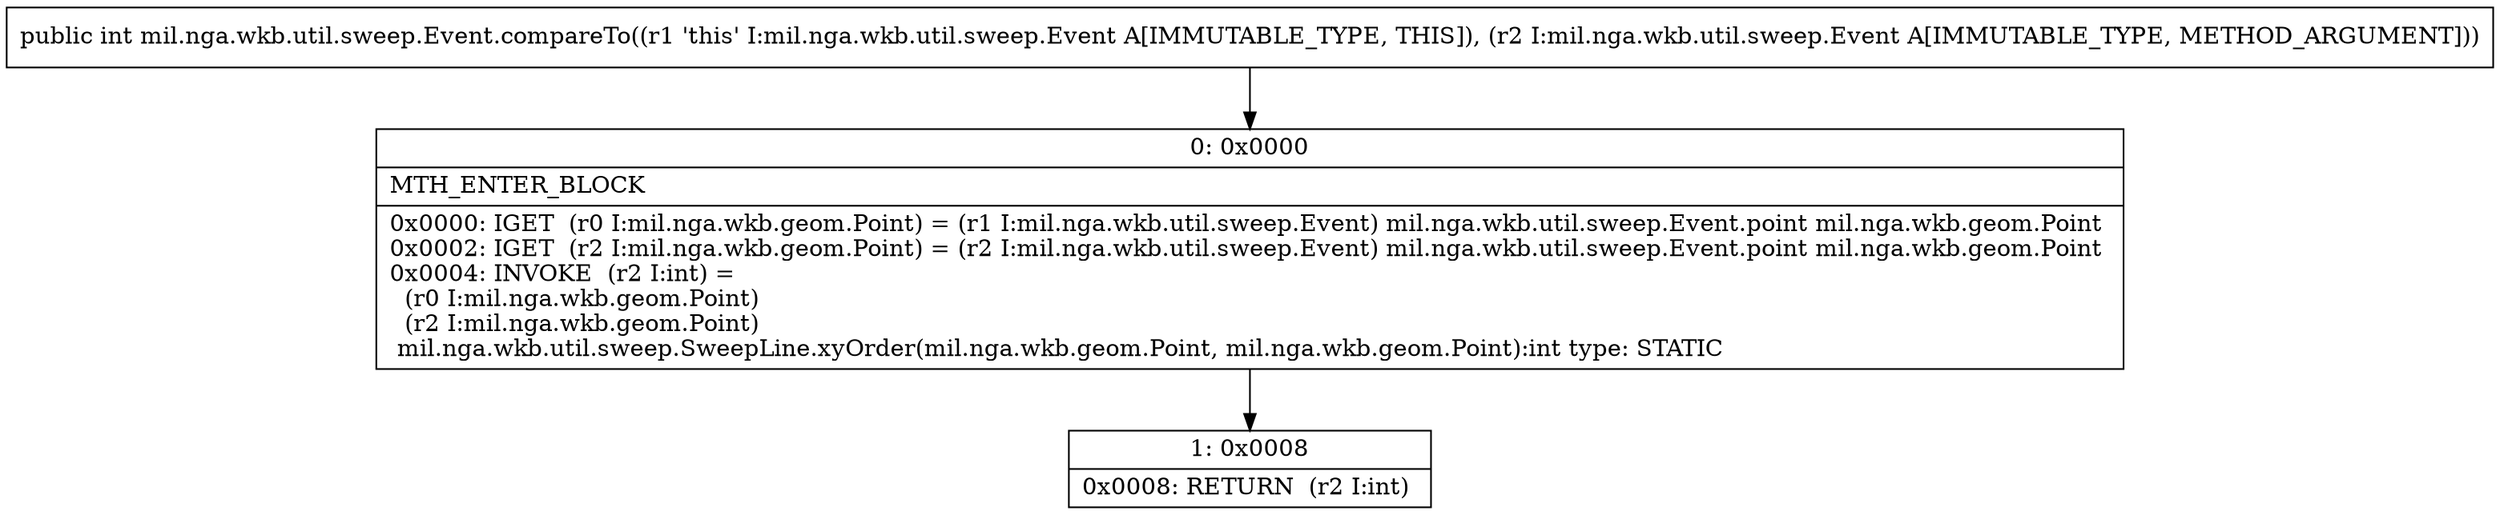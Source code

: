 digraph "CFG formil.nga.wkb.util.sweep.Event.compareTo(Lmil\/nga\/wkb\/util\/sweep\/Event;)I" {
Node_0 [shape=record,label="{0\:\ 0x0000|MTH_ENTER_BLOCK\l|0x0000: IGET  (r0 I:mil.nga.wkb.geom.Point) = (r1 I:mil.nga.wkb.util.sweep.Event) mil.nga.wkb.util.sweep.Event.point mil.nga.wkb.geom.Point \l0x0002: IGET  (r2 I:mil.nga.wkb.geom.Point) = (r2 I:mil.nga.wkb.util.sweep.Event) mil.nga.wkb.util.sweep.Event.point mil.nga.wkb.geom.Point \l0x0004: INVOKE  (r2 I:int) = \l  (r0 I:mil.nga.wkb.geom.Point)\l  (r2 I:mil.nga.wkb.geom.Point)\l mil.nga.wkb.util.sweep.SweepLine.xyOrder(mil.nga.wkb.geom.Point, mil.nga.wkb.geom.Point):int type: STATIC \l}"];
Node_1 [shape=record,label="{1\:\ 0x0008|0x0008: RETURN  (r2 I:int) \l}"];
MethodNode[shape=record,label="{public int mil.nga.wkb.util.sweep.Event.compareTo((r1 'this' I:mil.nga.wkb.util.sweep.Event A[IMMUTABLE_TYPE, THIS]), (r2 I:mil.nga.wkb.util.sweep.Event A[IMMUTABLE_TYPE, METHOD_ARGUMENT])) }"];
MethodNode -> Node_0;
Node_0 -> Node_1;
}

